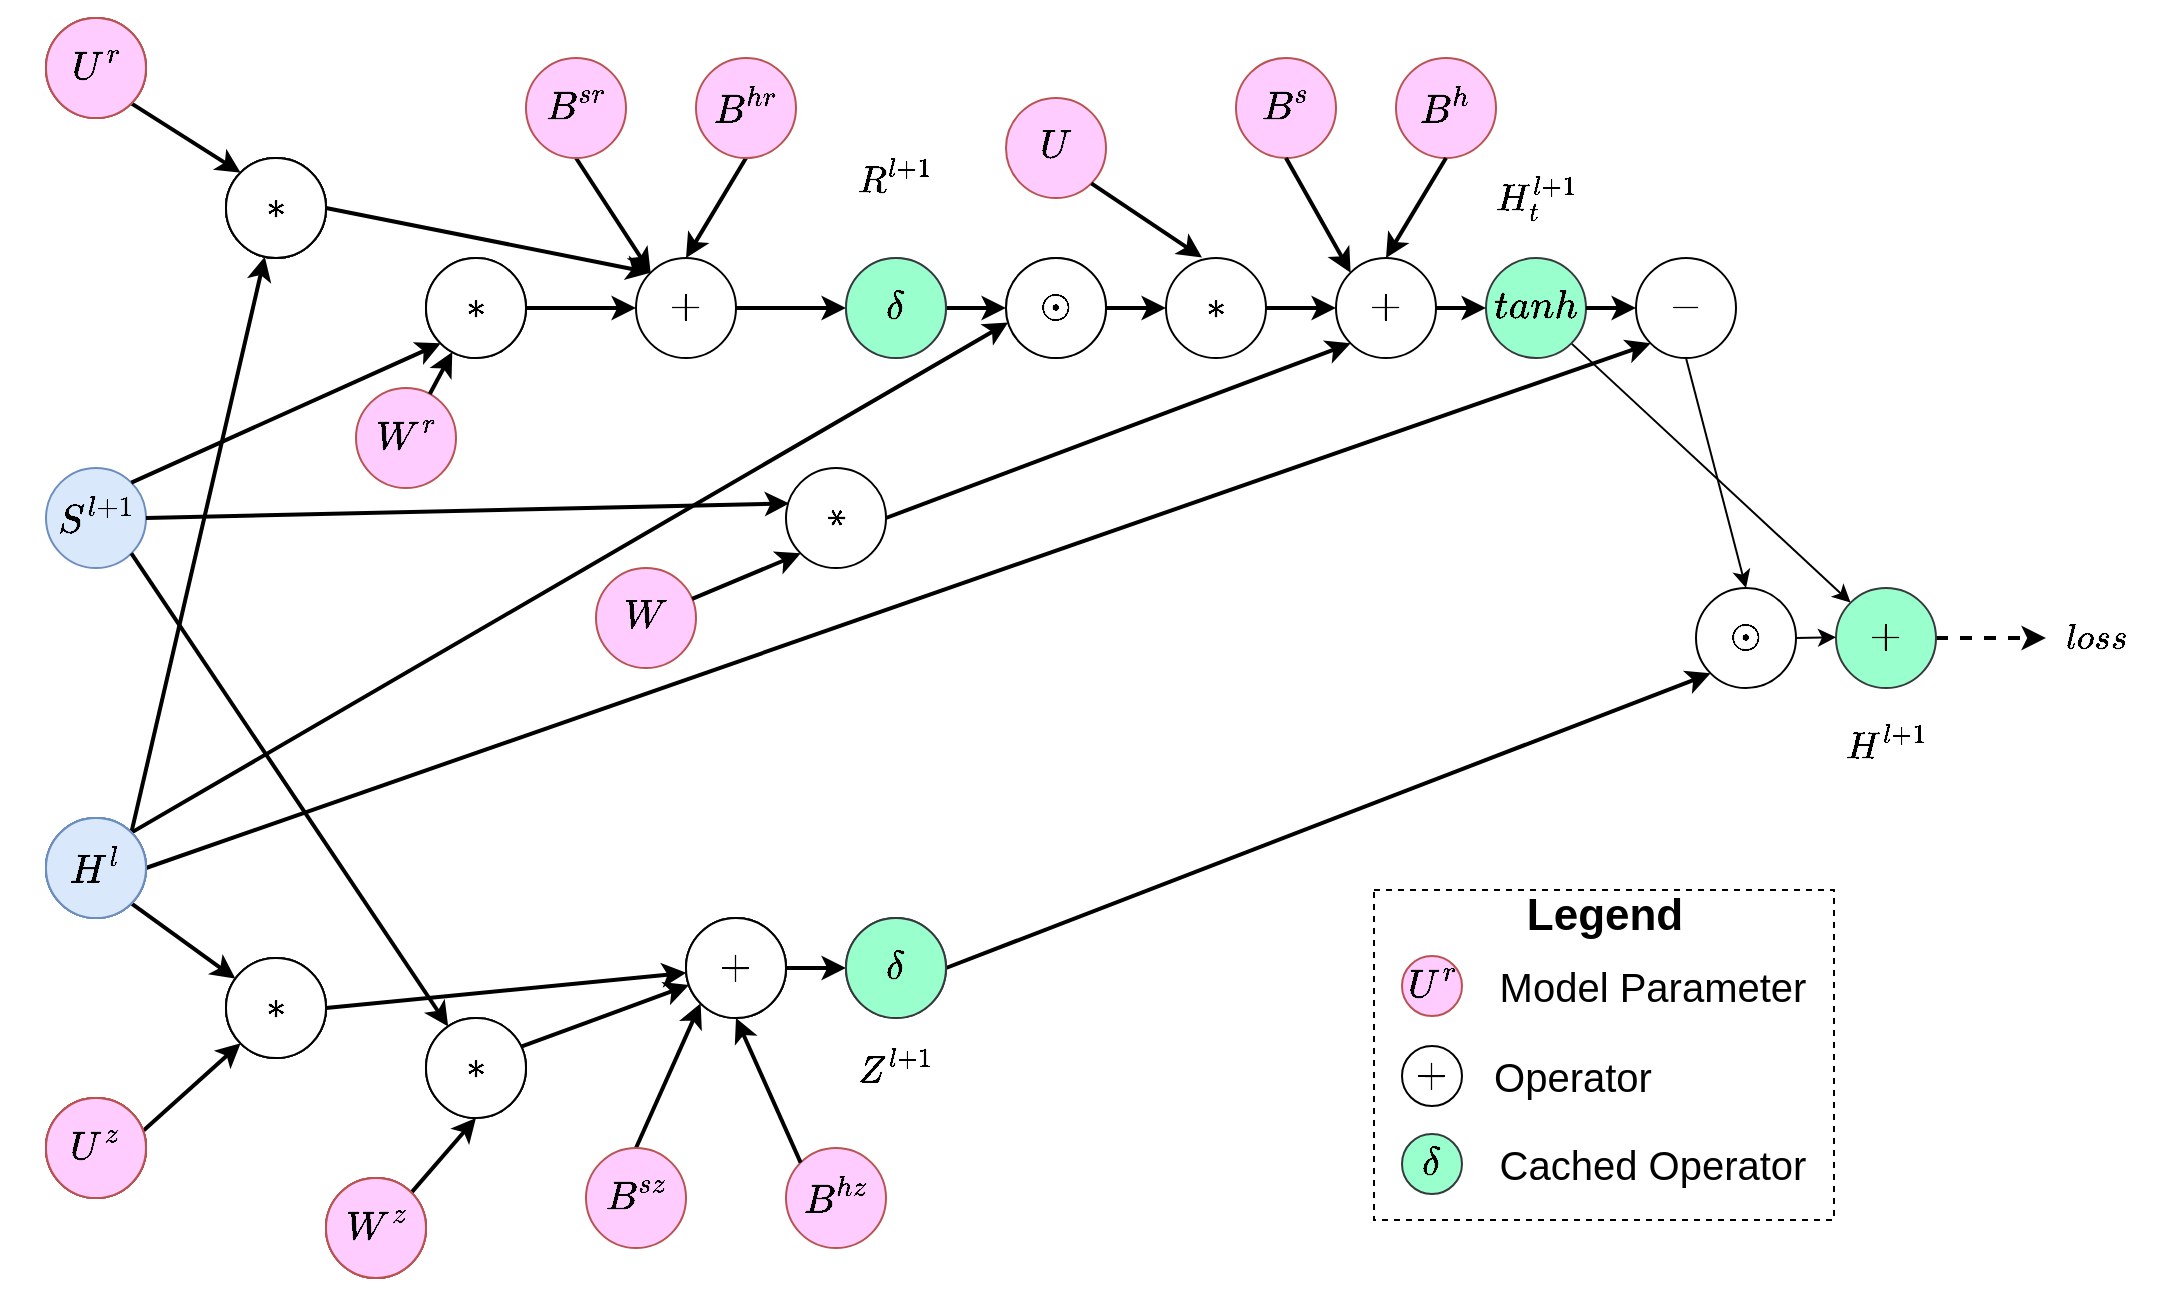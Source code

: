 <mxfile version="13.3.1" type="device"><diagram id="rMpfDbe8UFmT1yQQIPAP" name="Page-1"><mxGraphModel dx="3182" dy="1458" grid="0" gridSize="10" guides="1" tooltips="1" connect="1" arrows="0" fold="1" page="1" pageScale="1" pageWidth="827" pageHeight="1169" math="1" shadow="0"><root><mxCell id="DWnQqEWVpVSQSWtb-u8n-0"/><mxCell id="DWnQqEWVpVSQSWtb-u8n-1" parent="DWnQqEWVpVSQSWtb-u8n-0"/><mxCell id="DWnQqEWVpVSQSWtb-u8n-28" value="&lt;b&gt;&lt;font style=&quot;font-size: 17px&quot;&gt;$$H^l$$&lt;/font&gt;&lt;/b&gt;" style="ellipse;whiteSpace=wrap;html=1;aspect=fixed;fillColor=#dae8fc;strokeColor=#6c8ebf;rotation=-90;" parent="DWnQqEWVpVSQSWtb-u8n-1" vertex="1"><mxGeometry x="-125" y="635" width="50" height="50" as="geometry"/></mxCell><mxCell id="DWnQqEWVpVSQSWtb-u8n-30" value="&lt;b&gt;&lt;font style=&quot;font-size: 17px&quot;&gt;$$S^{l+1}$$&lt;/font&gt;&lt;/b&gt;" style="ellipse;whiteSpace=wrap;html=1;aspect=fixed;fillColor=#dae8fc;strokeColor=#6c8ebf;rotation=0;" parent="DWnQqEWVpVSQSWtb-u8n-1" vertex="1"><mxGeometry x="-125" y="460" width="50" height="50" as="geometry"/></mxCell><mxCell id="DWnQqEWVpVSQSWtb-u8n-31" value="&lt;b&gt;&lt;font style=&quot;font-size: 17px&quot;&gt;$$*$$&lt;/font&gt;&lt;/b&gt;" style="ellipse;whiteSpace=wrap;html=1;aspect=fixed;rotation=-90;" parent="DWnQqEWVpVSQSWtb-u8n-1" vertex="1"><mxGeometry x="65" y="735" width="50" height="50" as="geometry"/></mxCell><mxCell id="DWnQqEWVpVSQSWtb-u8n-48" style="edgeStyle=none;rounded=0;orthogonalLoop=1;jettySize=auto;html=1;exitX=1;exitY=1;exitDx=0;exitDy=0;strokeWidth=2;" parent="DWnQqEWVpVSQSWtb-u8n-1" source="DWnQqEWVpVSQSWtb-u8n-30" target="DWnQqEWVpVSQSWtb-u8n-31" edge="1"><mxGeometry relative="1" as="geometry"/></mxCell><mxCell id="DWnQqEWVpVSQSWtb-u8n-37" value="&lt;b&gt;&lt;font style=&quot;font-size: 17px&quot;&gt;$$*$$&lt;/font&gt;&lt;/b&gt;" style="ellipse;whiteSpace=wrap;html=1;aspect=fixed;rotation=-90;" parent="DWnQqEWVpVSQSWtb-u8n-1" vertex="1"><mxGeometry x="-35" y="305" width="50" height="50" as="geometry"/></mxCell><mxCell id="DWnQqEWVpVSQSWtb-u8n-43" style="rounded=0;orthogonalLoop=1;jettySize=auto;html=1;exitX=1;exitY=1;exitDx=0;exitDy=0;strokeWidth=2;" parent="DWnQqEWVpVSQSWtb-u8n-1" source="DWnQqEWVpVSQSWtb-u8n-28" target="DWnQqEWVpVSQSWtb-u8n-37" edge="1"><mxGeometry relative="1" as="geometry"/></mxCell><mxCell id="DWnQqEWVpVSQSWtb-u8n-38" value="&lt;b&gt;&lt;font style=&quot;font-size: 17px&quot;&gt;$$*$$&lt;/font&gt;&lt;/b&gt;" style="ellipse;whiteSpace=wrap;html=1;aspect=fixed;rotation=-90;" parent="DWnQqEWVpVSQSWtb-u8n-1" vertex="1"><mxGeometry x="-35" y="705" width="50" height="50" as="geometry"/></mxCell><mxCell id="DWnQqEWVpVSQSWtb-u8n-42" style="rounded=0;orthogonalLoop=1;jettySize=auto;html=1;exitX=0;exitY=1;exitDx=0;exitDy=0;strokeWidth=2;" parent="DWnQqEWVpVSQSWtb-u8n-1" source="DWnQqEWVpVSQSWtb-u8n-28" target="DWnQqEWVpVSQSWtb-u8n-38" edge="1"><mxGeometry relative="1" as="geometry"/></mxCell><mxCell id="DWnQqEWVpVSQSWtb-u8n-39" value="&lt;b&gt;&lt;font style=&quot;font-size: 17px&quot;&gt;$$U^z$$&lt;/font&gt;&lt;/b&gt;" style="ellipse;whiteSpace=wrap;html=1;aspect=fixed;strokeColor=#b85450;fillColor=#FFCCFF;rotation=-90;" parent="DWnQqEWVpVSQSWtb-u8n-1" vertex="1"><mxGeometry x="-125" y="775" width="50" height="50" as="geometry"/></mxCell><mxCell id="DWnQqEWVpVSQSWtb-u8n-44" style="rounded=0;orthogonalLoop=1;jettySize=auto;html=1;exitX=0;exitY=1;exitDx=0;exitDy=0;entryX=1;entryY=0;entryDx=0;entryDy=0;strokeWidth=2;" parent="DWnQqEWVpVSQSWtb-u8n-1" source="DWnQqEWVpVSQSWtb-u8n-40" target="DWnQqEWVpVSQSWtb-u8n-37" edge="1"><mxGeometry relative="1" as="geometry"/></mxCell><mxCell id="DWnQqEWVpVSQSWtb-u8n-40" value="&lt;b&gt;&lt;font style=&quot;font-size: 17px&quot;&gt;$$U^r$$&lt;/font&gt;&lt;/b&gt;" style="ellipse;whiteSpace=wrap;html=1;aspect=fixed;fillColor=#FFCCFF;strokeColor=#b85450;rotation=-90;" parent="DWnQqEWVpVSQSWtb-u8n-1" vertex="1"><mxGeometry x="-125" y="235" width="50" height="50" as="geometry"/></mxCell><mxCell id="DWnQqEWVpVSQSWtb-u8n-45" value="&lt;b&gt;&lt;font style=&quot;font-size: 17px&quot;&gt;$$W^r$$&lt;/font&gt;&lt;/b&gt;" style="ellipse;whiteSpace=wrap;html=1;aspect=fixed;fillColor=#FFCCFF;strokeColor=#b85450;rotation=0;" parent="DWnQqEWVpVSQSWtb-u8n-1" vertex="1"><mxGeometry x="30" y="420" width="50" height="50" as="geometry"/></mxCell><mxCell id="DWnQqEWVpVSQSWtb-u8n-147" style="rounded=0;orthogonalLoop=1;jettySize=auto;html=1;exitX=1;exitY=1;exitDx=0;exitDy=0;entryX=0;entryY=0.5;entryDx=0;entryDy=0;strokeWidth=2;" parent="DWnQqEWVpVSQSWtb-u8n-1" source="DWnQqEWVpVSQSWtb-u8n-46" target="DWnQqEWVpVSQSWtb-u8n-31" edge="1"><mxGeometry relative="1" as="geometry"/></mxCell><mxCell id="DWnQqEWVpVSQSWtb-u8n-46" value="&lt;b&gt;&lt;font style=&quot;font-size: 17px&quot;&gt;$$W^z$$&lt;/font&gt;&lt;/b&gt;" style="ellipse;whiteSpace=wrap;html=1;aspect=fixed;fillColor=#f8cecc;strokeColor=#b85450;rotation=-90;" parent="DWnQqEWVpVSQSWtb-u8n-1" vertex="1"><mxGeometry x="15" y="815" width="50" height="50" as="geometry"/></mxCell><mxCell id="DWnQqEWVpVSQSWtb-u8n-49" value="&lt;b&gt;&lt;font style=&quot;font-size: 17px&quot;&gt;$$*$$&lt;/font&gt;&lt;/b&gt;" style="ellipse;whiteSpace=wrap;html=1;aspect=fixed;rotation=-90;" parent="DWnQqEWVpVSQSWtb-u8n-1" vertex="1"><mxGeometry x="65" y="355" width="50" height="50" as="geometry"/></mxCell><mxCell id="DWnQqEWVpVSQSWtb-u8n-50" style="rounded=0;orthogonalLoop=1;jettySize=auto;html=1;exitX=1;exitY=0;exitDx=0;exitDy=0;entryX=0;entryY=0;entryDx=0;entryDy=0;elbow=vertical;strokeWidth=2;" parent="DWnQqEWVpVSQSWtb-u8n-1" source="DWnQqEWVpVSQSWtb-u8n-30" target="DWnQqEWVpVSQSWtb-u8n-49" edge="1"><mxGeometry relative="1" as="geometry"/></mxCell><mxCell id="DWnQqEWVpVSQSWtb-u8n-151" value="" style="edgeStyle=none;rounded=0;orthogonalLoop=1;jettySize=auto;html=1;strokeWidth=2;" parent="DWnQqEWVpVSQSWtb-u8n-1" source="DWnQqEWVpVSQSWtb-u8n-45" target="DWnQqEWVpVSQSWtb-u8n-49" edge="1"><mxGeometry relative="1" as="geometry"/></mxCell><mxCell id="DWnQqEWVpVSQSWtb-u8n-52" value="&lt;b&gt;&lt;font style=&quot;font-size: 17px&quot;&gt;$$+$$&lt;/font&gt;&lt;/b&gt;" style="ellipse;whiteSpace=wrap;html=1;aspect=fixed;rotation=-90;" parent="DWnQqEWVpVSQSWtb-u8n-1" vertex="1"><mxGeometry x="195" y="685" width="50" height="50" as="geometry"/></mxCell><mxCell id="DWnQqEWVpVSQSWtb-u8n-54" style="rounded=0;orthogonalLoop=1;jettySize=auto;html=1;exitX=0.711;exitY=0.945;exitDx=0;exitDy=0;strokeWidth=2;exitPerimeter=0;" parent="DWnQqEWVpVSQSWtb-u8n-1" source="DWnQqEWVpVSQSWtb-u8n-31" target="DWnQqEWVpVSQSWtb-u8n-52" edge="1"><mxGeometry relative="1" as="geometry"/></mxCell><mxCell id="DWnQqEWVpVSQSWtb-u8n-53" style="rounded=0;orthogonalLoop=1;jettySize=auto;html=1;exitX=0.5;exitY=1;exitDx=0;exitDy=0;strokeWidth=2;" parent="DWnQqEWVpVSQSWtb-u8n-1" source="DWnQqEWVpVSQSWtb-u8n-38" target="DWnQqEWVpVSQSWtb-u8n-52" edge="1"><mxGeometry relative="1" as="geometry"/></mxCell><mxCell id="DWnQqEWVpVSQSWtb-u8n-57" style="rounded=0;orthogonalLoop=1;jettySize=auto;html=1;exitX=0.5;exitY=1;exitDx=0;exitDy=0;entryX=0;entryY=0;entryDx=0;entryDy=0;strokeWidth=2;" parent="DWnQqEWVpVSQSWtb-u8n-1" source="DWnQqEWVpVSQSWtb-u8n-37" target="n6fPWNiP5W8zbu2wnE4b-53" edge="1"><mxGeometry relative="1" as="geometry"><mxPoint x="209.45" y="358.3" as="targetPoint"/></mxGeometry></mxCell><mxCell id="DWnQqEWVpVSQSWtb-u8n-56" style="rounded=0;orthogonalLoop=1;jettySize=auto;html=1;exitX=0.5;exitY=1;exitDx=0;exitDy=0;entryX=0;entryY=0.5;entryDx=0;entryDy=0;strokeWidth=2;" parent="DWnQqEWVpVSQSWtb-u8n-1" source="DWnQqEWVpVSQSWtb-u8n-49" target="n6fPWNiP5W8zbu2wnE4b-53" edge="1"><mxGeometry relative="1" as="geometry"><mxPoint x="195" y="380.0" as="targetPoint"/></mxGeometry></mxCell><mxCell id="DWnQqEWVpVSQSWtb-u8n-58" value="&lt;b&gt;&lt;font style=&quot;font-size: 17px&quot;&gt;$$\delta$$&lt;/font&gt;&lt;/b&gt;" style="ellipse;whiteSpace=wrap;html=1;aspect=fixed;fillColor=#dae8fc;strokeColor=#6c8ebf;rotation=-90;" parent="DWnQqEWVpVSQSWtb-u8n-1" vertex="1"><mxGeometry x="275" y="685" width="50" height="50" as="geometry"/></mxCell><mxCell id="DWnQqEWVpVSQSWtb-u8n-61" style="rounded=0;orthogonalLoop=1;jettySize=auto;html=1;exitX=0.5;exitY=1;exitDx=0;exitDy=0;entryX=0.5;entryY=0;entryDx=0;entryDy=0;strokeWidth=2;" parent="DWnQqEWVpVSQSWtb-u8n-1" source="DWnQqEWVpVSQSWtb-u8n-52" target="DWnQqEWVpVSQSWtb-u8n-58" edge="1"><mxGeometry relative="1" as="geometry"/></mxCell><mxCell id="DWnQqEWVpVSQSWtb-u8n-59" value="&lt;b&gt;&lt;font style=&quot;font-size: 17px&quot;&gt;$$\delta$$&lt;/font&gt;&lt;/b&gt;" style="ellipse;whiteSpace=wrap;html=1;aspect=fixed;fillColor=#dae8fc;strokeColor=#6c8ebf;rotation=-90;" parent="DWnQqEWVpVSQSWtb-u8n-1" vertex="1"><mxGeometry x="275" y="355" width="50" height="50" as="geometry"/></mxCell><mxCell id="DWnQqEWVpVSQSWtb-u8n-60" style="rounded=0;orthogonalLoop=1;jettySize=auto;html=1;exitX=1;exitY=0.5;exitDx=0;exitDy=0;strokeWidth=2;" parent="DWnQqEWVpVSQSWtb-u8n-1" source="n6fPWNiP5W8zbu2wnE4b-53" target="DWnQqEWVpVSQSWtb-u8n-59" edge="1"><mxGeometry relative="1" as="geometry"><mxPoint x="245" y="380.0" as="sourcePoint"/></mxGeometry></mxCell><mxCell id="DWnQqEWVpVSQSWtb-u8n-62" value="&lt;b&gt;&lt;font style=&quot;font-size: 17px&quot;&gt;$$\odot$$&lt;/font&gt;&lt;/b&gt;" style="ellipse;whiteSpace=wrap;html=1;aspect=fixed;direction=south;strokeColor=#36393d;fillColor=#99FFCC;rotation=-90;" parent="DWnQqEWVpVSQSWtb-u8n-1" vertex="1"><mxGeometry x="355" y="355" width="50" height="50" as="geometry"/></mxCell><mxCell id="DWnQqEWVpVSQSWtb-u8n-148" style="rounded=0;orthogonalLoop=1;jettySize=auto;html=1;exitX=1;exitY=1;exitDx=0;exitDy=0;entryX=0.022;entryY=0.644;entryDx=0;entryDy=0;entryPerimeter=0;strokeWidth=2;" parent="DWnQqEWVpVSQSWtb-u8n-1" source="DWnQqEWVpVSQSWtb-u8n-28" target="DWnQqEWVpVSQSWtb-u8n-62" edge="1"><mxGeometry relative="1" as="geometry"/></mxCell><mxCell id="DWnQqEWVpVSQSWtb-u8n-152" value="" style="edgeStyle=none;rounded=0;orthogonalLoop=1;jettySize=auto;html=1;strokeWidth=2;" parent="DWnQqEWVpVSQSWtb-u8n-1" source="DWnQqEWVpVSQSWtb-u8n-59" target="DWnQqEWVpVSQSWtb-u8n-62" edge="1"><mxGeometry relative="1" as="geometry"/></mxCell><mxCell id="DWnQqEWVpVSQSWtb-u8n-65" value="&lt;b&gt;&lt;font style=&quot;font-size: 17px&quot;&gt;$$U$$&lt;/font&gt;&lt;/b&gt;" style="ellipse;whiteSpace=wrap;html=1;aspect=fixed;fillColor=#FFCCFF;strokeColor=#b85450;rotation=0;" parent="DWnQqEWVpVSQSWtb-u8n-1" vertex="1"><mxGeometry x="355" y="275" width="50" height="50" as="geometry"/></mxCell><mxCell id="DWnQqEWVpVSQSWtb-u8n-66" value="&lt;b&gt;&lt;font style=&quot;font-size: 17px&quot;&gt;$$*$$&lt;/font&gt;&lt;/b&gt;" style="ellipse;whiteSpace=wrap;html=1;aspect=fixed;direction=south;rotation=0;" parent="DWnQqEWVpVSQSWtb-u8n-1" vertex="1"><mxGeometry x="435" y="355" width="50" height="50" as="geometry"/></mxCell><mxCell id="DWnQqEWVpVSQSWtb-u8n-153" value="" style="edgeStyle=none;rounded=0;orthogonalLoop=1;jettySize=auto;html=1;strokeWidth=2;" parent="DWnQqEWVpVSQSWtb-u8n-1" source="DWnQqEWVpVSQSWtb-u8n-62" target="DWnQqEWVpVSQSWtb-u8n-66" edge="1"><mxGeometry relative="1" as="geometry"/></mxCell><mxCell id="DWnQqEWVpVSQSWtb-u8n-156" style="edgeStyle=none;rounded=0;orthogonalLoop=1;jettySize=auto;html=1;exitX=1;exitY=1;exitDx=0;exitDy=0;entryX=-0.005;entryY=0.64;entryDx=0;entryDy=0;strokeWidth=2;entryPerimeter=0;" parent="DWnQqEWVpVSQSWtb-u8n-1" source="DWnQqEWVpVSQSWtb-u8n-65" target="DWnQqEWVpVSQSWtb-u8n-66" edge="1"><mxGeometry relative="1" as="geometry"/></mxCell><mxCell id="DWnQqEWVpVSQSWtb-u8n-69" value="&lt;b&gt;&lt;font style=&quot;font-size: 17px&quot;&gt;$$W$$&lt;/font&gt;&lt;/b&gt;" style="ellipse;whiteSpace=wrap;html=1;aspect=fixed;fillColor=#FFCCFF;strokeColor=#b85450;rotation=0;" parent="DWnQqEWVpVSQSWtb-u8n-1" vertex="1"><mxGeometry x="150" y="510" width="50" height="50" as="geometry"/></mxCell><mxCell id="DWnQqEWVpVSQSWtb-u8n-70" value="&lt;b&gt;&lt;font style=&quot;font-size: 17px&quot;&gt;$$*$$&lt;/font&gt;&lt;/b&gt;" style="ellipse;whiteSpace=wrap;html=1;aspect=fixed;direction=south;rotation=-90;" parent="DWnQqEWVpVSQSWtb-u8n-1" vertex="1"><mxGeometry x="245" y="460" width="50" height="50" as="geometry"/></mxCell><mxCell id="DWnQqEWVpVSQSWtb-u8n-71" style="rounded=0;orthogonalLoop=1;jettySize=auto;html=1;entryX=0.033;entryY=0.355;entryDx=0;entryDy=0;strokeWidth=2;exitX=1;exitY=0.5;exitDx=0;exitDy=0;entryPerimeter=0;" parent="DWnQqEWVpVSQSWtb-u8n-1" source="DWnQqEWVpVSQSWtb-u8n-30" target="DWnQqEWVpVSQSWtb-u8n-70" edge="1"><mxGeometry relative="1" as="geometry"><mxPoint x="-74" y="506" as="sourcePoint"/></mxGeometry></mxCell><mxCell id="DWnQqEWVpVSQSWtb-u8n-72" style="rounded=0;orthogonalLoop=1;jettySize=auto;html=1;entryX=0;entryY=1;entryDx=0;entryDy=0;strokeWidth=2;" parent="DWnQqEWVpVSQSWtb-u8n-1" source="DWnQqEWVpVSQSWtb-u8n-69" target="DWnQqEWVpVSQSWtb-u8n-70" edge="1"><mxGeometry relative="1" as="geometry"/></mxCell><mxCell id="DWnQqEWVpVSQSWtb-u8n-157" value="" style="edgeStyle=none;rounded=0;orthogonalLoop=1;jettySize=auto;html=1;strokeWidth=2;entryX=0;entryY=0.5;entryDx=0;entryDy=0;entryPerimeter=0;" parent="DWnQqEWVpVSQSWtb-u8n-1" source="DWnQqEWVpVSQSWtb-u8n-66" target="n6fPWNiP5W8zbu2wnE4b-97" edge="1"><mxGeometry relative="1" as="geometry"><mxPoint x="515" y="380.0" as="targetPoint"/></mxGeometry></mxCell><mxCell id="DWnQqEWVpVSQSWtb-u8n-74" style="rounded=0;orthogonalLoop=1;jettySize=auto;html=1;exitX=1;exitY=0.5;exitDx=0;exitDy=0;strokeWidth=2;entryX=0;entryY=1;entryDx=0;entryDy=0;" parent="DWnQqEWVpVSQSWtb-u8n-1" source="DWnQqEWVpVSQSWtb-u8n-70" target="n6fPWNiP5W8zbu2wnE4b-97" edge="1"><mxGeometry relative="1" as="geometry"><mxPoint x="518.252" y="392.329" as="targetPoint"/></mxGeometry></mxCell><mxCell id="K5oGtdzFz2mOf0uI3_ND-4" style="edgeStyle=none;rounded=0;orthogonalLoop=1;jettySize=auto;html=1;exitX=1;exitY=0;exitDx=0;exitDy=0;entryX=0;entryY=1;entryDx=0;entryDy=0;" parent="DWnQqEWVpVSQSWtb-u8n-1" source="DWnQqEWVpVSQSWtb-u8n-76" target="DWnQqEWVpVSQSWtb-u8n-88" edge="1"><mxGeometry relative="1" as="geometry"/></mxCell><mxCell id="DWnQqEWVpVSQSWtb-u8n-76" value="&lt;b&gt;&lt;font style=&quot;font-size: 17px&quot;&gt;$$tanh$$&lt;/font&gt;&lt;/b&gt;" style="ellipse;whiteSpace=wrap;html=1;aspect=fixed;direction=south;rotation=0;fillColor=#99FFCC;strokeColor=#36393d;" parent="DWnQqEWVpVSQSWtb-u8n-1" vertex="1"><mxGeometry x="595" y="355" width="50" height="50" as="geometry"/></mxCell><mxCell id="DWnQqEWVpVSQSWtb-u8n-158" value="" style="edgeStyle=none;rounded=0;orthogonalLoop=1;jettySize=auto;html=1;strokeWidth=2;exitX=1;exitY=0.5;exitDx=0;exitDy=0;" parent="DWnQqEWVpVSQSWtb-u8n-1" source="n6fPWNiP5W8zbu2wnE4b-97" target="DWnQqEWVpVSQSWtb-u8n-76" edge="1"><mxGeometry relative="1" as="geometry"><mxPoint x="565" y="380.0" as="sourcePoint"/></mxGeometry></mxCell><mxCell id="DWnQqEWVpVSQSWtb-u8n-83" style="rounded=0;orthogonalLoop=1;jettySize=auto;html=1;exitX=0.5;exitY=1;exitDx=0;exitDy=0;strokeWidth=2;entryX=0;entryY=1;entryDx=0;entryDy=0;" parent="DWnQqEWVpVSQSWtb-u8n-1" source="DWnQqEWVpVSQSWtb-u8n-28" target="K5oGtdzFz2mOf0uI3_ND-0" edge="1"><mxGeometry relative="1" as="geometry"><mxPoint x="595" y="660" as="targetPoint"/></mxGeometry></mxCell><mxCell id="DWnQqEWVpVSQSWtb-u8n-159" value="" style="edgeStyle=none;rounded=0;orthogonalLoop=1;jettySize=auto;html=1;strokeWidth=2;entryX=0;entryY=0.5;entryDx=0;entryDy=0;" parent="DWnQqEWVpVSQSWtb-u8n-1" source="DWnQqEWVpVSQSWtb-u8n-76" target="K5oGtdzFz2mOf0uI3_ND-0" edge="1"><mxGeometry relative="1" as="geometry"><mxPoint x="675" y="380" as="targetPoint"/></mxGeometry></mxCell><mxCell id="DWnQqEWVpVSQSWtb-u8n-149" value="" style="rounded=0;orthogonalLoop=1;jettySize=auto;html=1;strokeWidth=2;dashed=1;" parent="DWnQqEWVpVSQSWtb-u8n-1" source="DWnQqEWVpVSQSWtb-u8n-88" edge="1"><mxGeometry relative="1" as="geometry"><mxPoint x="875" y="545" as="targetPoint"/></mxGeometry></mxCell><mxCell id="DWnQqEWVpVSQSWtb-u8n-88" value="&lt;b&gt;&lt;font style=&quot;font-size: 17px&quot;&gt;$$+$$&lt;/font&gt;&lt;/b&gt;" style="ellipse;whiteSpace=wrap;html=1;aspect=fixed;direction=south;fillColor=#99FFCC;strokeColor=#36393d;rotation=0;" parent="DWnQqEWVpVSQSWtb-u8n-1" vertex="1"><mxGeometry x="770" y="520" width="50" height="50" as="geometry"/></mxCell><mxCell id="DWnQqEWVpVSQSWtb-u8n-95" style="rounded=0;orthogonalLoop=1;jettySize=auto;html=1;exitX=0.667;exitY=0.967;exitDx=0;exitDy=0;entryX=0;entryY=0;entryDx=0;entryDy=0;strokeWidth=2;exitPerimeter=0;" parent="DWnQqEWVpVSQSWtb-u8n-1" source="DWnQqEWVpVSQSWtb-u8n-39" target="DWnQqEWVpVSQSWtb-u8n-38" edge="1"><mxGeometry relative="1" as="geometry"><mxPoint x="-62" y="782" as="sourcePoint"/><mxPoint x="-29" y="756" as="targetPoint"/></mxGeometry></mxCell><mxCell id="DWnQqEWVpVSQSWtb-u8n-150" value="&lt;font size=&quot;1&quot;&gt;&lt;b style=&quot;font-size: 16px&quot;&gt;$$H^{l+1}$$&lt;/b&gt;&lt;/font&gt;" style="text;html=1;strokeColor=none;fillColor=none;align=center;verticalAlign=middle;whiteSpace=wrap;rounded=0;rotation=0;" parent="DWnQqEWVpVSQSWtb-u8n-1" vertex="1"><mxGeometry x="775" y="585" width="40" height="25" as="geometry"/></mxCell><mxCell id="DWnQqEWVpVSQSWtb-u8n-163" value="&lt;font size=&quot;1&quot;&gt;&lt;b style=&quot;font-size: 16px&quot;&gt;$$R^{l+1}$$&lt;/b&gt;&lt;/font&gt;" style="text;html=1;strokeColor=none;fillColor=none;align=center;verticalAlign=middle;whiteSpace=wrap;rounded=0;rotation=0;" parent="DWnQqEWVpVSQSWtb-u8n-1" vertex="1"><mxGeometry x="280" y="305" width="40" height="20" as="geometry"/></mxCell><mxCell id="DWnQqEWVpVSQSWtb-u8n-164" value="&lt;font size=&quot;1&quot;&gt;&lt;b style=&quot;font-size: 16px&quot;&gt;$$H^{l+1}_t$$&lt;/b&gt;&lt;/font&gt;" style="text;html=1;strokeColor=none;fillColor=none;align=center;verticalAlign=middle;whiteSpace=wrap;rounded=0;rotation=0;" parent="DWnQqEWVpVSQSWtb-u8n-1" vertex="1"><mxGeometry x="600" y="315" width="40" height="20" as="geometry"/></mxCell><mxCell id="DWnQqEWVpVSQSWtb-u8n-165" value="&lt;b&gt;&lt;font style=&quot;font-size: 17px&quot;&gt;$$W^z$$&lt;/font&gt;&lt;/b&gt;" style="ellipse;whiteSpace=wrap;html=1;aspect=fixed;fillColor=#FFCCFF;strokeColor=#b85450;rotation=-90;" parent="DWnQqEWVpVSQSWtb-u8n-1" vertex="1"><mxGeometry x="15" y="815" width="50" height="50" as="geometry"/></mxCell><mxCell id="DWnQqEWVpVSQSWtb-u8n-167" value="&lt;b&gt;&lt;font style=&quot;font-size: 17px&quot;&gt;$$*$$&lt;/font&gt;&lt;/b&gt;" style="ellipse;whiteSpace=wrap;html=1;aspect=fixed;strokeColor=#36393d;fillColor=#99FFCC;rotation=-90;" parent="DWnQqEWVpVSQSWtb-u8n-1" vertex="1"><mxGeometry x="-35" y="705" width="50" height="50" as="geometry"/></mxCell><mxCell id="DWnQqEWVpVSQSWtb-u8n-168" value="&lt;b&gt;&lt;font style=&quot;font-size: 17px&quot;&gt;$$*$$&lt;/font&gt;&lt;/b&gt;" style="ellipse;whiteSpace=wrap;html=1;aspect=fixed;strokeColor=#36393d;fillColor=#99FFCC;rotation=-90;" parent="DWnQqEWVpVSQSWtb-u8n-1" vertex="1"><mxGeometry x="-35" y="305" width="50" height="50" as="geometry"/></mxCell><mxCell id="DWnQqEWVpVSQSWtb-u8n-169" value="&lt;b&gt;&lt;font style=&quot;font-size: 17px&quot;&gt;$$*$$&lt;/font&gt;&lt;/b&gt;" style="ellipse;whiteSpace=wrap;html=1;aspect=fixed;strokeColor=#36393d;fillColor=#99FFCC;rotation=-90;" parent="DWnQqEWVpVSQSWtb-u8n-1" vertex="1"><mxGeometry x="65" y="355" width="50" height="50" as="geometry"/></mxCell><mxCell id="K5oGtdzFz2mOf0uI3_ND-5" style="edgeStyle=none;rounded=0;orthogonalLoop=1;jettySize=auto;html=1;exitX=0.5;exitY=0;exitDx=0;exitDy=0;" parent="DWnQqEWVpVSQSWtb-u8n-1" source="DWnQqEWVpVSQSWtb-u8n-171" edge="1"><mxGeometry relative="1" as="geometry"><mxPoint x="770" y="544.667" as="targetPoint"/></mxGeometry></mxCell><mxCell id="DWnQqEWVpVSQSWtb-u8n-171" value="&lt;b&gt;&lt;font style=&quot;font-size: 17px&quot;&gt;$$\odot$$&lt;/font&gt;&lt;/b&gt;" style="ellipse;whiteSpace=wrap;html=1;aspect=fixed;direction=south;rotation=0;" parent="DWnQqEWVpVSQSWtb-u8n-1" vertex="1"><mxGeometry x="700" y="520" width="50" height="50" as="geometry"/></mxCell><mxCell id="DWnQqEWVpVSQSWtb-u8n-172" value="&lt;b&gt;&lt;font style=&quot;font-size: 17px&quot;&gt;$$*$$&lt;/font&gt;&lt;/b&gt;" style="ellipse;whiteSpace=wrap;html=1;aspect=fixed;strokeColor=#36393d;fillColor=#99FFCC;rotation=-90;" parent="DWnQqEWVpVSQSWtb-u8n-1" vertex="1"><mxGeometry x="65" y="735" width="50" height="50" as="geometry"/></mxCell><mxCell id="DWnQqEWVpVSQSWtb-u8n-173" value="&lt;b&gt;&lt;font style=&quot;font-size: 17px&quot;&gt;$$+$$&lt;/font&gt;&lt;/b&gt;" style="ellipse;whiteSpace=wrap;html=1;aspect=fixed;strokeColor=#36393d;fillColor=#99FFCC;rotation=-90;" parent="DWnQqEWVpVSQSWtb-u8n-1" vertex="1"><mxGeometry x="195" y="685" width="50" height="50" as="geometry"/></mxCell><mxCell id="DWnQqEWVpVSQSWtb-u8n-174" value="&lt;b&gt;&lt;font style=&quot;font-size: 17px&quot;&gt;$$\delta$$&lt;/font&gt;&lt;/b&gt;" style="ellipse;whiteSpace=wrap;html=1;aspect=fixed;fillColor=#99FFCC;strokeColor=#36393d;rotation=-90;" parent="DWnQqEWVpVSQSWtb-u8n-1" vertex="1"><mxGeometry x="275" y="685" width="50" height="50" as="geometry"/></mxCell><mxCell id="DWnQqEWVpVSQSWtb-u8n-175" value="&lt;b&gt;&lt;font style=&quot;font-size: 17px&quot;&gt;$$\delta$$&lt;/font&gt;&lt;/b&gt;" style="ellipse;whiteSpace=wrap;html=1;aspect=fixed;rotation=0;fillColor=#99FFCC;strokeColor=#36393d;" parent="DWnQqEWVpVSQSWtb-u8n-1" vertex="1"><mxGeometry x="275" y="355" width="50" height="50" as="geometry"/></mxCell><mxCell id="DWnQqEWVpVSQSWtb-u8n-176" value="&lt;font style=&quot;font-size: 15px&quot;&gt;$$loss$$&lt;/font&gt;" style="text;html=1;strokeColor=none;fillColor=none;align=center;verticalAlign=middle;whiteSpace=wrap;rounded=0;rotation=0;" parent="DWnQqEWVpVSQSWtb-u8n-1" vertex="1"><mxGeometry x="880" y="535" width="40" height="20" as="geometry"/></mxCell><mxCell id="n6fPWNiP5W8zbu2wnE4b-1" value="&lt;b&gt;&lt;font style=&quot;font-size: 17px&quot;&gt;$$U^r$$&lt;/font&gt;&lt;/b&gt;" style="ellipse;whiteSpace=wrap;html=1;aspect=fixed;fillColor=#FFCCFF;strokeColor=#b85450;rotation=-90;" parent="DWnQqEWVpVSQSWtb-u8n-1" vertex="1"><mxGeometry x="-125" y="235" width="50" height="50" as="geometry"/></mxCell><mxCell id="n6fPWNiP5W8zbu2wnE4b-3" value="&lt;b&gt;&lt;font style=&quot;font-size: 17px&quot;&gt;$$U^z$$&lt;/font&gt;&lt;/b&gt;" style="ellipse;whiteSpace=wrap;html=1;aspect=fixed;strokeColor=#b85450;fillColor=#FFCCFF;rotation=-90;" parent="DWnQqEWVpVSQSWtb-u8n-1" vertex="1"><mxGeometry x="-125" y="775" width="50" height="50" as="geometry"/></mxCell><mxCell id="n6fPWNiP5W8zbu2wnE4b-4" value="&lt;b&gt;&lt;font style=&quot;font-size: 17px&quot;&gt;$$H^l$$&lt;/font&gt;&lt;/b&gt;" style="ellipse;whiteSpace=wrap;html=1;aspect=fixed;fillColor=#dae8fc;strokeColor=#6c8ebf;rotation=-90;" parent="DWnQqEWVpVSQSWtb-u8n-1" vertex="1"><mxGeometry x="-125" y="635" width="50" height="50" as="geometry"/></mxCell><mxCell id="n6fPWNiP5W8zbu2wnE4b-5" value="&lt;b&gt;&lt;font style=&quot;font-size: 17px&quot;&gt;$$U^z$$&lt;/font&gt;&lt;/b&gt;" style="ellipse;whiteSpace=wrap;html=1;aspect=fixed;strokeColor=#b85450;fillColor=#FFCCFF;rotation=-90;" parent="DWnQqEWVpVSQSWtb-u8n-1" vertex="1"><mxGeometry x="-125" y="775" width="50" height="50" as="geometry"/></mxCell><mxCell id="n6fPWNiP5W8zbu2wnE4b-6" value="&lt;b&gt;&lt;font style=&quot;font-size: 17px&quot;&gt;$$H^l$$&lt;/font&gt;&lt;/b&gt;" style="ellipse;whiteSpace=wrap;html=1;aspect=fixed;fillColor=#dae8fc;strokeColor=#6c8ebf;rotation=-90;" parent="DWnQqEWVpVSQSWtb-u8n-1" vertex="1"><mxGeometry x="-125" y="635" width="50" height="50" as="geometry"/></mxCell><mxCell id="n6fPWNiP5W8zbu2wnE4b-7" value="&lt;b&gt;&lt;font style=&quot;font-size: 17px&quot;&gt;$$U^r$$&lt;/font&gt;&lt;/b&gt;" style="ellipse;whiteSpace=wrap;html=1;aspect=fixed;fillColor=#FFCCFF;strokeColor=#b85450;rotation=-90;" parent="DWnQqEWVpVSQSWtb-u8n-1" vertex="1"><mxGeometry x="-125" y="235" width="50" height="50" as="geometry"/></mxCell><mxCell id="n6fPWNiP5W8zbu2wnE4b-8" value="&lt;b&gt;&lt;font style=&quot;font-size: 17px&quot;&gt;$$*$$&lt;/font&gt;&lt;/b&gt;" style="ellipse;whiteSpace=wrap;html=1;aspect=fixed;strokeColor=#36393d;fillColor=#99FFCC;rotation=-90;" parent="DWnQqEWVpVSQSWtb-u8n-1" vertex="1"><mxGeometry x="-35" y="305" width="50" height="50" as="geometry"/></mxCell><mxCell id="n6fPWNiP5W8zbu2wnE4b-9" value="&lt;b&gt;&lt;font style=&quot;font-size: 17px&quot;&gt;$$U^z$$&lt;/font&gt;&lt;/b&gt;" style="ellipse;whiteSpace=wrap;html=1;aspect=fixed;strokeColor=#b85450;fillColor=#FFCCFF;rotation=-90;" parent="DWnQqEWVpVSQSWtb-u8n-1" vertex="1"><mxGeometry x="-125" y="775" width="50" height="50" as="geometry"/></mxCell><mxCell id="n6fPWNiP5W8zbu2wnE4b-10" value="&lt;b&gt;&lt;font style=&quot;font-size: 17px&quot;&gt;$$H^l$$&lt;/font&gt;&lt;/b&gt;" style="ellipse;whiteSpace=wrap;html=1;aspect=fixed;fillColor=#dae8fc;strokeColor=#6c8ebf;rotation=-90;" parent="DWnQqEWVpVSQSWtb-u8n-1" vertex="1"><mxGeometry x="-125" y="635" width="50" height="50" as="geometry"/></mxCell><mxCell id="n6fPWNiP5W8zbu2wnE4b-11" value="&lt;b&gt;&lt;font style=&quot;font-size: 17px&quot;&gt;$$U^r$$&lt;/font&gt;&lt;/b&gt;" style="ellipse;whiteSpace=wrap;html=1;aspect=fixed;fillColor=#FFCCFF;strokeColor=#b85450;rotation=-90;" parent="DWnQqEWVpVSQSWtb-u8n-1" vertex="1"><mxGeometry x="-125" y="235" width="50" height="50" as="geometry"/></mxCell><mxCell id="n6fPWNiP5W8zbu2wnE4b-12" value="&lt;b&gt;&lt;font style=&quot;font-size: 17px&quot;&gt;$$*$$&lt;/font&gt;&lt;/b&gt;" style="ellipse;whiteSpace=wrap;html=1;aspect=fixed;strokeColor=#36393d;fillColor=#99FFCC;rotation=-90;" parent="DWnQqEWVpVSQSWtb-u8n-1" vertex="1"><mxGeometry x="-35" y="305" width="50" height="50" as="geometry"/></mxCell><mxCell id="n6fPWNiP5W8zbu2wnE4b-13" value="&lt;b&gt;&lt;font style=&quot;font-size: 17px&quot;&gt;$$U^r$$&lt;/font&gt;&lt;/b&gt;" style="ellipse;whiteSpace=wrap;html=1;aspect=fixed;fillColor=#FFCCFF;strokeColor=#b85450;rotation=0;direction=north;flipV=0;flipH=1;" parent="DWnQqEWVpVSQSWtb-u8n-1" vertex="1"><mxGeometry x="-125" y="235" width="50" height="50" as="geometry"/></mxCell><mxCell id="n6fPWNiP5W8zbu2wnE4b-15" value="&lt;b&gt;&lt;font style=&quot;font-size: 17px&quot;&gt;$$*$$&lt;/font&gt;&lt;/b&gt;" style="ellipse;whiteSpace=wrap;html=1;aspect=fixed;strokeColor=#36393d;fillColor=#99FFCC;rotation=-90;direction=south;flipV=0;" parent="DWnQqEWVpVSQSWtb-u8n-1" vertex="1"><mxGeometry x="-35" y="305" width="50" height="50" as="geometry"/></mxCell><mxCell id="n6fPWNiP5W8zbu2wnE4b-16" value="&lt;b&gt;&lt;font style=&quot;font-size: 17px&quot;&gt;$$*$$&lt;/font&gt;&lt;/b&gt;" style="ellipse;whiteSpace=wrap;html=1;aspect=fixed;rotation=0;direction=south;flipV=0;" parent="DWnQqEWVpVSQSWtb-u8n-1" vertex="1"><mxGeometry x="65" y="355" width="50" height="50" as="geometry"/></mxCell><mxCell id="n6fPWNiP5W8zbu2wnE4b-17" value="&lt;b&gt;&lt;font style=&quot;font-size: 17px&quot;&gt;$$*$$&lt;/font&gt;&lt;/b&gt;" style="ellipse;whiteSpace=wrap;html=1;aspect=fixed;strokeColor=#36393d;fillColor=#99FFCC;rotation=-90;direction=south;flipV=0;" parent="DWnQqEWVpVSQSWtb-u8n-1" vertex="1"><mxGeometry x="-35" y="305" width="50" height="50" as="geometry"/></mxCell><mxCell id="n6fPWNiP5W8zbu2wnE4b-18" value="&lt;b&gt;&lt;font style=&quot;font-size: 17px&quot;&gt;$$H^l$$&lt;/font&gt;&lt;/b&gt;" style="ellipse;whiteSpace=wrap;html=1;aspect=fixed;fillColor=#dae8fc;strokeColor=#6c8ebf;rotation=-90;" parent="DWnQqEWVpVSQSWtb-u8n-1" vertex="1"><mxGeometry x="-125" y="635" width="50" height="50" as="geometry"/></mxCell><mxCell id="n6fPWNiP5W8zbu2wnE4b-19" value="&lt;b&gt;&lt;font style=&quot;font-size: 17px&quot;&gt;$$U^z$$&lt;/font&gt;&lt;/b&gt;" style="ellipse;whiteSpace=wrap;html=1;aspect=fixed;strokeColor=#b85450;fillColor=#FFCCFF;rotation=-90;" parent="DWnQqEWVpVSQSWtb-u8n-1" vertex="1"><mxGeometry x="-125" y="775" width="50" height="50" as="geometry"/></mxCell><mxCell id="n6fPWNiP5W8zbu2wnE4b-20" value="&lt;b&gt;&lt;font style=&quot;font-size: 17px&quot;&gt;$$*$$&lt;/font&gt;&lt;/b&gt;" style="ellipse;whiteSpace=wrap;html=1;aspect=fixed;strokeColor=#36393d;fillColor=#99FFCC;rotation=-90;direction=south;flipV=0;" parent="DWnQqEWVpVSQSWtb-u8n-1" vertex="1"><mxGeometry x="-35" y="305" width="50" height="50" as="geometry"/></mxCell><mxCell id="n6fPWNiP5W8zbu2wnE4b-21" value="&lt;b&gt;&lt;font style=&quot;font-size: 17px&quot;&gt;$$H^l$$&lt;/font&gt;&lt;/b&gt;" style="ellipse;whiteSpace=wrap;html=1;aspect=fixed;fillColor=#dae8fc;strokeColor=#6c8ebf;rotation=-90;" parent="DWnQqEWVpVSQSWtb-u8n-1" vertex="1"><mxGeometry x="-125" y="635" width="50" height="50" as="geometry"/></mxCell><mxCell id="n6fPWNiP5W8zbu2wnE4b-22" value="&lt;b&gt;&lt;font style=&quot;font-size: 17px&quot;&gt;$$U^z$$&lt;/font&gt;&lt;/b&gt;" style="ellipse;whiteSpace=wrap;html=1;aspect=fixed;strokeColor=#b85450;fillColor=#FFCCFF;rotation=-90;" parent="DWnQqEWVpVSQSWtb-u8n-1" vertex="1"><mxGeometry x="-125" y="775" width="50" height="50" as="geometry"/></mxCell><mxCell id="n6fPWNiP5W8zbu2wnE4b-23" value="&lt;b&gt;&lt;font style=&quot;font-size: 17px&quot;&gt;$$*$$&lt;/font&gt;&lt;/b&gt;" style="ellipse;whiteSpace=wrap;html=1;aspect=fixed;strokeColor=#36393d;fillColor=#99FFCC;rotation=-90;" parent="DWnQqEWVpVSQSWtb-u8n-1" vertex="1"><mxGeometry x="-35" y="705" width="50" height="50" as="geometry"/></mxCell><mxCell id="n6fPWNiP5W8zbu2wnE4b-24" value="&lt;b&gt;&lt;font style=&quot;font-size: 17px&quot;&gt;$$*$$&lt;/font&gt;&lt;/b&gt;" style="ellipse;whiteSpace=wrap;html=1;aspect=fixed;strokeColor=#36393d;fillColor=#99FFCC;rotation=-90;direction=south;flipV=0;" parent="DWnQqEWVpVSQSWtb-u8n-1" vertex="1"><mxGeometry x="-35" y="305" width="50" height="50" as="geometry"/></mxCell><mxCell id="n6fPWNiP5W8zbu2wnE4b-25" value="&lt;b&gt;&lt;font style=&quot;font-size: 17px&quot;&gt;$$H^l$$&lt;/font&gt;&lt;/b&gt;" style="ellipse;whiteSpace=wrap;html=1;aspect=fixed;fillColor=#dae8fc;strokeColor=#6c8ebf;rotation=-90;" parent="DWnQqEWVpVSQSWtb-u8n-1" vertex="1"><mxGeometry x="-125" y="635" width="50" height="50" as="geometry"/></mxCell><mxCell id="n6fPWNiP5W8zbu2wnE4b-26" value="&lt;b&gt;&lt;font style=&quot;font-size: 17px&quot;&gt;$$U^z$$&lt;/font&gt;&lt;/b&gt;" style="ellipse;whiteSpace=wrap;html=1;aspect=fixed;strokeColor=#b85450;fillColor=#FFCCFF;rotation=-90;" parent="DWnQqEWVpVSQSWtb-u8n-1" vertex="1"><mxGeometry x="-125" y="775" width="50" height="50" as="geometry"/></mxCell><mxCell id="n6fPWNiP5W8zbu2wnE4b-27" value="&lt;b&gt;&lt;font style=&quot;font-size: 17px&quot;&gt;$$*$$&lt;/font&gt;&lt;/b&gt;" style="ellipse;whiteSpace=wrap;html=1;aspect=fixed;strokeColor=#36393d;fillColor=#99FFCC;rotation=-90;" parent="DWnQqEWVpVSQSWtb-u8n-1" vertex="1"><mxGeometry x="-35" y="705" width="50" height="50" as="geometry"/></mxCell><mxCell id="n6fPWNiP5W8zbu2wnE4b-28" value="&lt;b&gt;&lt;font style=&quot;font-size: 17px&quot;&gt;$$W^z$$&lt;/font&gt;&lt;/b&gt;" style="ellipse;whiteSpace=wrap;html=1;aspect=fixed;fillColor=#FFCCFF;strokeColor=#b85450;rotation=-90;" parent="DWnQqEWVpVSQSWtb-u8n-1" vertex="1"><mxGeometry x="15" y="815" width="50" height="50" as="geometry"/></mxCell><mxCell id="n6fPWNiP5W8zbu2wnE4b-29" value="&lt;b&gt;&lt;font style=&quot;font-size: 17px&quot;&gt;$$*$$&lt;/font&gt;&lt;/b&gt;" style="ellipse;whiteSpace=wrap;html=1;aspect=fixed;strokeColor=#36393d;fillColor=#99FFCC;rotation=-90;direction=south;flipV=0;" parent="DWnQqEWVpVSQSWtb-u8n-1" vertex="1"><mxGeometry x="-35" y="305" width="50" height="50" as="geometry"/></mxCell><mxCell id="n6fPWNiP5W8zbu2wnE4b-30" value="&lt;b&gt;&lt;font style=&quot;font-size: 17px&quot;&gt;$$H^l$$&lt;/font&gt;&lt;/b&gt;" style="ellipse;whiteSpace=wrap;html=1;aspect=fixed;fillColor=#dae8fc;strokeColor=#6c8ebf;rotation=-90;" parent="DWnQqEWVpVSQSWtb-u8n-1" vertex="1"><mxGeometry x="-125" y="635" width="50" height="50" as="geometry"/></mxCell><mxCell id="n6fPWNiP5W8zbu2wnE4b-31" value="&lt;b&gt;&lt;font style=&quot;font-size: 17px&quot;&gt;$$U^z$$&lt;/font&gt;&lt;/b&gt;" style="ellipse;whiteSpace=wrap;html=1;aspect=fixed;strokeColor=#b85450;fillColor=#FFCCFF;rotation=-90;" parent="DWnQqEWVpVSQSWtb-u8n-1" vertex="1"><mxGeometry x="-125" y="775" width="50" height="50" as="geometry"/></mxCell><mxCell id="n6fPWNiP5W8zbu2wnE4b-32" value="&lt;b&gt;&lt;font style=&quot;font-size: 17px&quot;&gt;$$*$$&lt;/font&gt;&lt;/b&gt;" style="ellipse;whiteSpace=wrap;html=1;aspect=fixed;strokeColor=#36393d;fillColor=#99FFCC;rotation=-90;" parent="DWnQqEWVpVSQSWtb-u8n-1" vertex="1"><mxGeometry x="-35" y="705" width="50" height="50" as="geometry"/></mxCell><mxCell id="n6fPWNiP5W8zbu2wnE4b-33" value="&lt;b&gt;&lt;font style=&quot;font-size: 17px&quot;&gt;$$W^z$$&lt;/font&gt;&lt;/b&gt;" style="ellipse;whiteSpace=wrap;html=1;aspect=fixed;fillColor=#FFCCFF;strokeColor=#b85450;rotation=-90;" parent="DWnQqEWVpVSQSWtb-u8n-1" vertex="1"><mxGeometry x="15" y="815" width="50" height="50" as="geometry"/></mxCell><mxCell id="n6fPWNiP5W8zbu2wnE4b-34" value="&lt;b&gt;&lt;font style=&quot;font-size: 17px&quot;&gt;$$*$$&lt;/font&gt;&lt;/b&gt;" style="ellipse;whiteSpace=wrap;html=1;aspect=fixed;strokeColor=#36393d;fillColor=#99FFCC;rotation=-90;direction=south;flipV=0;" parent="DWnQqEWVpVSQSWtb-u8n-1" vertex="1"><mxGeometry x="-35" y="305" width="50" height="50" as="geometry"/></mxCell><mxCell id="n6fPWNiP5W8zbu2wnE4b-35" value="&lt;b&gt;&lt;font style=&quot;font-size: 17px&quot;&gt;$$H^l$$&lt;/font&gt;&lt;/b&gt;" style="ellipse;whiteSpace=wrap;html=1;aspect=fixed;fillColor=#dae8fc;strokeColor=#6c8ebf;rotation=-90;" parent="DWnQqEWVpVSQSWtb-u8n-1" vertex="1"><mxGeometry x="-125" y="635" width="50" height="50" as="geometry"/></mxCell><mxCell id="n6fPWNiP5W8zbu2wnE4b-36" value="&lt;b&gt;&lt;font style=&quot;font-size: 17px&quot;&gt;$$U^z$$&lt;/font&gt;&lt;/b&gt;" style="ellipse;whiteSpace=wrap;html=1;aspect=fixed;strokeColor=#b85450;fillColor=#FFCCFF;rotation=-90;" parent="DWnQqEWVpVSQSWtb-u8n-1" vertex="1"><mxGeometry x="-125" y="775" width="50" height="50" as="geometry"/></mxCell><mxCell id="n6fPWNiP5W8zbu2wnE4b-37" value="&lt;b&gt;&lt;font style=&quot;font-size: 17px&quot;&gt;$$*$$&lt;/font&gt;&lt;/b&gt;" style="ellipse;whiteSpace=wrap;html=1;aspect=fixed;strokeColor=#36393d;fillColor=#99FFCC;rotation=-90;" parent="DWnQqEWVpVSQSWtb-u8n-1" vertex="1"><mxGeometry x="-35" y="705" width="50" height="50" as="geometry"/></mxCell><mxCell id="n6fPWNiP5W8zbu2wnE4b-38" value="&lt;b&gt;&lt;font style=&quot;font-size: 17px&quot;&gt;$$W^z$$&lt;/font&gt;&lt;/b&gt;" style="ellipse;whiteSpace=wrap;html=1;aspect=fixed;fillColor=#FFCCFF;strokeColor=#b85450;rotation=-90;" parent="DWnQqEWVpVSQSWtb-u8n-1" vertex="1"><mxGeometry x="15" y="815" width="50" height="50" as="geometry"/></mxCell><mxCell id="n6fPWNiP5W8zbu2wnE4b-39" value="&lt;b&gt;&lt;font style=&quot;font-size: 17px&quot;&gt;$$*$$&lt;/font&gt;&lt;/b&gt;" style="ellipse;whiteSpace=wrap;html=1;aspect=fixed;strokeColor=#36393d;fillColor=#99FFCC;rotation=-90;" parent="DWnQqEWVpVSQSWtb-u8n-1" vertex="1"><mxGeometry x="65" y="735" width="50" height="50" as="geometry"/></mxCell><mxCell id="n6fPWNiP5W8zbu2wnE4b-40" value="&lt;b&gt;&lt;font style=&quot;font-size: 17px&quot;&gt;$$*$$&lt;/font&gt;&lt;/b&gt;" style="ellipse;whiteSpace=wrap;html=1;aspect=fixed;rotation=0;direction=south;flipV=0;" parent="DWnQqEWVpVSQSWtb-u8n-1" vertex="1"><mxGeometry x="-35" y="305" width="50" height="50" as="geometry"/></mxCell><mxCell id="n6fPWNiP5W8zbu2wnE4b-41" value="&lt;b&gt;&lt;font style=&quot;font-size: 17px&quot;&gt;$$H^l$$&lt;/font&gt;&lt;/b&gt;" style="ellipse;whiteSpace=wrap;html=1;aspect=fixed;fillColor=#dae8fc;strokeColor=#6c8ebf;rotation=0;" parent="DWnQqEWVpVSQSWtb-u8n-1" vertex="1"><mxGeometry x="-125" y="635" width="50" height="50" as="geometry"/></mxCell><mxCell id="n6fPWNiP5W8zbu2wnE4b-42" value="&lt;b&gt;&lt;font style=&quot;font-size: 17px&quot;&gt;$$U^z$$&lt;/font&gt;&lt;/b&gt;" style="ellipse;whiteSpace=wrap;html=1;aspect=fixed;strokeColor=#b85450;fillColor=#FFCCFF;rotation=0;" parent="DWnQqEWVpVSQSWtb-u8n-1" vertex="1"><mxGeometry x="-125" y="775" width="50" height="50" as="geometry"/></mxCell><mxCell id="n6fPWNiP5W8zbu2wnE4b-43" value="&lt;b&gt;&lt;font style=&quot;font-size: 17px&quot;&gt;$$*$$&lt;/font&gt;&lt;/b&gt;" style="ellipse;whiteSpace=wrap;html=1;aspect=fixed;rotation=0;" parent="DWnQqEWVpVSQSWtb-u8n-1" vertex="1"><mxGeometry x="-35" y="705" width="50" height="50" as="geometry"/></mxCell><mxCell id="n6fPWNiP5W8zbu2wnE4b-44" value="&lt;b&gt;&lt;font style=&quot;font-size: 17px&quot;&gt;$$W^z$$&lt;/font&gt;&lt;/b&gt;" style="ellipse;whiteSpace=wrap;html=1;aspect=fixed;fillColor=#FFCCFF;strokeColor=#b85450;rotation=0;" parent="DWnQqEWVpVSQSWtb-u8n-1" vertex="1"><mxGeometry x="15" y="815" width="50" height="50" as="geometry"/></mxCell><mxCell id="n6fPWNiP5W8zbu2wnE4b-45" value="&lt;b&gt;&lt;font style=&quot;font-size: 17px&quot;&gt;$$*$$&lt;/font&gt;&lt;/b&gt;" style="ellipse;whiteSpace=wrap;html=1;aspect=fixed;rotation=0;" parent="DWnQqEWVpVSQSWtb-u8n-1" vertex="1"><mxGeometry x="65" y="735" width="50" height="50" as="geometry"/></mxCell><mxCell id="n6fPWNiP5W8zbu2wnE4b-48" value="&lt;b&gt;&lt;font style=&quot;font-size: 17px&quot;&gt;$$+$$&lt;/font&gt;&lt;/b&gt;" style="ellipse;whiteSpace=wrap;html=1;aspect=fixed;strokeColor=#36393d;fillColor=#99FFCC;rotation=-90;" parent="DWnQqEWVpVSQSWtb-u8n-1" vertex="1"><mxGeometry x="195" y="685" width="50" height="50" as="geometry"/></mxCell><mxCell id="n6fPWNiP5W8zbu2wnE4b-51" value="&lt;b&gt;&lt;font style=&quot;font-size: 17px&quot;&gt;$$+$$&lt;/font&gt;&lt;/b&gt;" style="ellipse;whiteSpace=wrap;html=1;aspect=fixed;strokeColor=#36393d;fillColor=#99FFCC;rotation=-90;" parent="DWnQqEWVpVSQSWtb-u8n-1" vertex="1"><mxGeometry x="195" y="685" width="50" height="50" as="geometry"/></mxCell><mxCell id="n6fPWNiP5W8zbu2wnE4b-52" value="&lt;font size=&quot;1&quot;&gt;&lt;b style=&quot;font-size: 16px&quot;&gt;$$Z^{l+1}$$&lt;/b&gt;&lt;/font&gt;" style="text;html=1;strokeColor=none;fillColor=none;align=center;verticalAlign=middle;whiteSpace=wrap;rounded=0;rotation=0;" parent="DWnQqEWVpVSQSWtb-u8n-1" vertex="1"><mxGeometry x="280" y="750" width="40" height="20" as="geometry"/></mxCell><mxCell id="n6fPWNiP5W8zbu2wnE4b-53" value="&lt;b&gt;&lt;font style=&quot;font-size: 17px&quot;&gt;$$+$$&lt;/font&gt;&lt;/b&gt;" style="ellipse;whiteSpace=wrap;html=1;aspect=fixed;rotation=0;" parent="DWnQqEWVpVSQSWtb-u8n-1" vertex="1"><mxGeometry x="170" y="355" width="50" height="50" as="geometry"/></mxCell><mxCell id="n6fPWNiP5W8zbu2wnE4b-54" value="&lt;b&gt;&lt;font style=&quot;font-size: 17px&quot;&gt;$$+$$&lt;/font&gt;&lt;/b&gt;" style="ellipse;whiteSpace=wrap;html=1;aspect=fixed;rotation=-90;" parent="DWnQqEWVpVSQSWtb-u8n-1" vertex="1"><mxGeometry x="195" y="685" width="50" height="50" as="geometry"/></mxCell><mxCell id="K5oGtdzFz2mOf0uI3_ND-2" style="rounded=0;orthogonalLoop=1;jettySize=auto;html=1;exitX=1;exitY=0.5;exitDx=0;exitDy=0;entryX=1;entryY=1;entryDx=0;entryDy=0;strokeWidth=2;" parent="DWnQqEWVpVSQSWtb-u8n-1" source="n6fPWNiP5W8zbu2wnE4b-56" target="DWnQqEWVpVSQSWtb-u8n-171" edge="1"><mxGeometry relative="1" as="geometry"/></mxCell><mxCell id="n6fPWNiP5W8zbu2wnE4b-56" value="&lt;b&gt;&lt;font style=&quot;font-size: 17px&quot;&gt;$$\delta$$&lt;/font&gt;&lt;/b&gt;" style="ellipse;whiteSpace=wrap;html=1;aspect=fixed;rotation=0;fillColor=#99FFCC;strokeColor=#36393d;" parent="DWnQqEWVpVSQSWtb-u8n-1" vertex="1"><mxGeometry x="275" y="685" width="50" height="50" as="geometry"/></mxCell><mxCell id="n6fPWNiP5W8zbu2wnE4b-65" value="&lt;b&gt;&lt;font style=&quot;font-size: 17px&quot;&gt;$$\odot$$&lt;/font&gt;&lt;/b&gt;" style="ellipse;whiteSpace=wrap;html=1;aspect=fixed;direction=south;rotation=0;" parent="DWnQqEWVpVSQSWtb-u8n-1" vertex="1"><mxGeometry x="355" y="355" width="50" height="50" as="geometry"/></mxCell><mxCell id="n6fPWNiP5W8zbu2wnE4b-97" value="&lt;b&gt;&lt;font style=&quot;font-size: 17px&quot;&gt;$$+$$&lt;/font&gt;&lt;/b&gt;" style="ellipse;whiteSpace=wrap;html=1;aspect=fixed;rotation=0;" parent="DWnQqEWVpVSQSWtb-u8n-1" vertex="1"><mxGeometry x="520" y="355" width="50" height="50" as="geometry"/></mxCell><mxCell id="K5oGtdzFz2mOf0uI3_ND-3" style="edgeStyle=none;rounded=0;orthogonalLoop=1;jettySize=auto;html=1;exitX=0.5;exitY=1;exitDx=0;exitDy=0;entryX=0;entryY=0.5;entryDx=0;entryDy=0;" parent="DWnQqEWVpVSQSWtb-u8n-1" source="K5oGtdzFz2mOf0uI3_ND-0" target="DWnQqEWVpVSQSWtb-u8n-171" edge="1"><mxGeometry relative="1" as="geometry"/></mxCell><mxCell id="K5oGtdzFz2mOf0uI3_ND-0" value="&lt;b&gt;&lt;font style=&quot;font-size: 17px&quot;&gt;$$-$$&lt;/font&gt;&lt;/b&gt;" style="ellipse;whiteSpace=wrap;html=1;aspect=fixed;rotation=0;" parent="DWnQqEWVpVSQSWtb-u8n-1" vertex="1"><mxGeometry x="670" y="355" width="50" height="50" as="geometry"/></mxCell><mxCell id="K5oGtdzFz2mOf0uI3_ND-9" style="edgeStyle=none;orthogonalLoop=1;jettySize=auto;html=1;exitX=0;exitY=0.5;exitDx=0;exitDy=0;entryX=0;entryY=0;entryDx=0;entryDy=0;fontSize=11;strokeColor=#000000;rounded=0;strokeWidth=2;" parent="DWnQqEWVpVSQSWtb-u8n-1" source="K5oGtdzFz2mOf0uI3_ND-7" target="n6fPWNiP5W8zbu2wnE4b-53" edge="1"><mxGeometry relative="1" as="geometry"/></mxCell><mxCell id="K5oGtdzFz2mOf0uI3_ND-7" value="&lt;b&gt;&lt;font style=&quot;font-size: 17px&quot;&gt;$$B^{sr}$$&lt;/font&gt;&lt;/b&gt;" style="ellipse;whiteSpace=wrap;html=1;aspect=fixed;fillColor=#FFCCFF;strokeColor=#b85450;rotation=0;direction=north;flipV=0;flipH=1;" parent="DWnQqEWVpVSQSWtb-u8n-1" vertex="1"><mxGeometry x="115" y="255" width="50" height="50" as="geometry"/></mxCell><mxCell id="K5oGtdzFz2mOf0uI3_ND-10" style="edgeStyle=none;orthogonalLoop=1;jettySize=auto;html=1;exitX=0;exitY=0.5;exitDx=0;exitDy=0;entryX=0.5;entryY=0;entryDx=0;entryDy=0;fontSize=11;strokeColor=#000000;rounded=0;strokeWidth=2;" parent="DWnQqEWVpVSQSWtb-u8n-1" source="K5oGtdzFz2mOf0uI3_ND-8" target="n6fPWNiP5W8zbu2wnE4b-53" edge="1"><mxGeometry relative="1" as="geometry"/></mxCell><mxCell id="K5oGtdzFz2mOf0uI3_ND-8" value="&lt;b&gt;&lt;font style=&quot;font-size: 17px&quot;&gt;$$B^{hr}$$&lt;/font&gt;&lt;/b&gt;" style="ellipse;whiteSpace=wrap;html=1;aspect=fixed;fillColor=#FFCCFF;strokeColor=#b85450;rotation=0;direction=north;flipV=0;flipH=1;" parent="DWnQqEWVpVSQSWtb-u8n-1" vertex="1"><mxGeometry x="200" y="255" width="50" height="50" as="geometry"/></mxCell><mxCell id="K5oGtdzFz2mOf0uI3_ND-11" value="&lt;b&gt;&lt;font style=&quot;font-size: 17px&quot;&gt;$$B^{s}$$&lt;/font&gt;&lt;/b&gt;" style="ellipse;whiteSpace=wrap;html=1;aspect=fixed;fillColor=#FFCCFF;strokeColor=#b85450;rotation=0;direction=north;flipV=0;flipH=1;" parent="DWnQqEWVpVSQSWtb-u8n-1" vertex="1"><mxGeometry x="470" y="255" width="50" height="50" as="geometry"/></mxCell><mxCell id="K5oGtdzFz2mOf0uI3_ND-12" value="&lt;b&gt;&lt;font style=&quot;font-size: 17px&quot;&gt;$$B^{h}$$&lt;/font&gt;&lt;/b&gt;" style="ellipse;whiteSpace=wrap;html=1;aspect=fixed;fillColor=#FFCCFF;strokeColor=#b85450;rotation=0;direction=north;flipV=0;flipH=1;" parent="DWnQqEWVpVSQSWtb-u8n-1" vertex="1"><mxGeometry x="550" y="255" width="50" height="50" as="geometry"/></mxCell><mxCell id="K5oGtdzFz2mOf0uI3_ND-17" style="edgeStyle=none;orthogonalLoop=1;jettySize=auto;html=1;exitX=1;exitY=0.5;exitDx=0;exitDy=0;entryX=0;entryY=0;entryDx=0;entryDy=0;fontSize=11;strokeColor=#000000;rounded=0;strokeWidth=2;" parent="DWnQqEWVpVSQSWtb-u8n-1" source="K5oGtdzFz2mOf0uI3_ND-15" target="n6fPWNiP5W8zbu2wnE4b-54" edge="1"><mxGeometry relative="1" as="geometry"/></mxCell><mxCell id="K5oGtdzFz2mOf0uI3_ND-15" value="&lt;b&gt;&lt;font style=&quot;font-size: 17px&quot;&gt;$$B^{sz}$$&lt;/font&gt;&lt;/b&gt;" style="ellipse;whiteSpace=wrap;html=1;aspect=fixed;fillColor=#FFCCFF;strokeColor=#b85450;rotation=0;direction=north;flipV=0;flipH=1;" parent="DWnQqEWVpVSQSWtb-u8n-1" vertex="1"><mxGeometry x="145" y="800" width="50" height="50" as="geometry"/></mxCell><mxCell id="K5oGtdzFz2mOf0uI3_ND-16" value="&lt;b&gt;&lt;font style=&quot;font-size: 17px&quot;&gt;$$B^{hz}$$&lt;/font&gt;&lt;/b&gt;" style="ellipse;whiteSpace=wrap;html=1;aspect=fixed;fillColor=#FFCCFF;strokeColor=#b85450;rotation=0;direction=north;flipV=0;flipH=1;" parent="DWnQqEWVpVSQSWtb-u8n-1" vertex="1"><mxGeometry x="245" y="800" width="50" height="50" as="geometry"/></mxCell><mxCell id="K5oGtdzFz2mOf0uI3_ND-18" value="" style="html=1;exitX=1;exitY=0;exitDx=0;exitDy=0;entryX=0;entryY=0.5;entryDx=0;entryDy=0;fontSize=11;strokeColor=#000000;rounded=0;strokeWidth=2;" parent="DWnQqEWVpVSQSWtb-u8n-1" source="K5oGtdzFz2mOf0uI3_ND-16" target="n6fPWNiP5W8zbu2wnE4b-54" edge="1"><mxGeometry width="50" height="50" relative="1" as="geometry"><mxPoint x="1000" y="800" as="sourcePoint"/><mxPoint x="1050" y="750" as="targetPoint"/></mxGeometry></mxCell><mxCell id="K5oGtdzFz2mOf0uI3_ND-20" style="edgeStyle=none;orthogonalLoop=1;jettySize=auto;html=1;exitX=0;exitY=0.5;exitDx=0;exitDy=0;entryX=0;entryY=0;entryDx=0;entryDy=0;fontSize=11;strokeColor=#000000;rounded=0;strokeWidth=2;" parent="DWnQqEWVpVSQSWtb-u8n-1" source="K5oGtdzFz2mOf0uI3_ND-11" target="n6fPWNiP5W8zbu2wnE4b-97" edge="1"><mxGeometry relative="1" as="geometry"><mxPoint x="510" y="305.0" as="sourcePoint"/><mxPoint x="542.322" y="362.322" as="targetPoint"/></mxGeometry></mxCell><mxCell id="K5oGtdzFz2mOf0uI3_ND-21" style="edgeStyle=none;orthogonalLoop=1;jettySize=auto;html=1;exitX=0;exitY=0.5;exitDx=0;exitDy=0;entryX=0.5;entryY=0;entryDx=0;entryDy=0;fontSize=11;strokeColor=#000000;rounded=0;strokeWidth=2;" parent="DWnQqEWVpVSQSWtb-u8n-1" source="K5oGtdzFz2mOf0uI3_ND-12" target="n6fPWNiP5W8zbu2wnE4b-97" edge="1"><mxGeometry relative="1" as="geometry"><mxPoint x="590" y="305.0" as="sourcePoint"/><mxPoint x="560" y="355.0" as="targetPoint"/></mxGeometry></mxCell><mxCell id="OhnTOeJRU5q8nxoehOaS-18" value="" style="group" vertex="1" connectable="0" parent="DWnQqEWVpVSQSWtb-u8n-1"><mxGeometry x="539" y="669" width="230" height="167" as="geometry"/></mxCell><mxCell id="OhnTOeJRU5q8nxoehOaS-16" value="" style="rounded=0;whiteSpace=wrap;html=1;fontFamily=Arial;fontSize=20;fillColor=none;dashed=1;" vertex="1" parent="OhnTOeJRU5q8nxoehOaS-18"><mxGeometry y="2" width="230" height="165" as="geometry"/></mxCell><mxCell id="OhnTOeJRU5q8nxoehOaS-0" value="&lt;b&gt;&lt;font style=&quot;font-size: 17px&quot;&gt;$$U^r$$&lt;/font&gt;&lt;/b&gt;" style="ellipse;whiteSpace=wrap;html=1;aspect=fixed;fillColor=#FFCCFF;strokeColor=#b85450;rotation=0;direction=north;flipV=0;flipH=1;" vertex="1" parent="OhnTOeJRU5q8nxoehOaS-18"><mxGeometry x="14" y="35" width="30" height="30" as="geometry"/></mxCell><mxCell id="OhnTOeJRU5q8nxoehOaS-1" value="Model Parameter" style="text;html=1;align=center;verticalAlign=middle;resizable=0;points=[];autosize=1;fontSize=20;fontFamily=Arial;" vertex="1" parent="OhnTOeJRU5q8nxoehOaS-18"><mxGeometry x="54" y="35" width="170" height="30" as="geometry"/></mxCell><mxCell id="OhnTOeJRU5q8nxoehOaS-2" value="&lt;b&gt;&lt;font style=&quot;font-size: 17px&quot;&gt;$$+$$&lt;/font&gt;&lt;/b&gt;" style="ellipse;whiteSpace=wrap;html=1;aspect=fixed;rotation=-90;" vertex="1" parent="OhnTOeJRU5q8nxoehOaS-18"><mxGeometry x="14" y="80" width="30" height="30" as="geometry"/></mxCell><mxCell id="OhnTOeJRU5q8nxoehOaS-6" value="Operator" style="text;html=1;align=center;verticalAlign=middle;resizable=0;points=[];autosize=1;fontSize=20;fontFamily=Arial;" vertex="1" parent="OhnTOeJRU5q8nxoehOaS-18"><mxGeometry x="54.0" y="80" width="90" height="30" as="geometry"/></mxCell><mxCell id="OhnTOeJRU5q8nxoehOaS-10" value="&lt;b&gt;&lt;font style=&quot;font-size: 17px&quot;&gt;$$\delta$$&lt;/font&gt;&lt;/b&gt;" style="ellipse;whiteSpace=wrap;html=1;aspect=fixed;rotation=0;fillColor=#99FFCC;strokeColor=#36393d;" vertex="1" parent="OhnTOeJRU5q8nxoehOaS-18"><mxGeometry x="14" y="124" width="30" height="30" as="geometry"/></mxCell><mxCell id="OhnTOeJRU5q8nxoehOaS-15" value="Cached Operator" style="text;html=1;align=center;verticalAlign=middle;resizable=0;points=[];autosize=1;fontSize=20;fontFamily=Arial;" vertex="1" parent="OhnTOeJRU5q8nxoehOaS-18"><mxGeometry x="54" y="124" width="170" height="30" as="geometry"/></mxCell><mxCell id="OhnTOeJRU5q8nxoehOaS-17" value="Legend" style="text;html=1;align=center;verticalAlign=middle;resizable=0;points=[];autosize=1;fontSize=22;fontFamily=Arial;fontStyle=1" vertex="1" parent="OhnTOeJRU5q8nxoehOaS-18"><mxGeometry x="71" width="88" height="30" as="geometry"/></mxCell></root></mxGraphModel></diagram></mxfile>